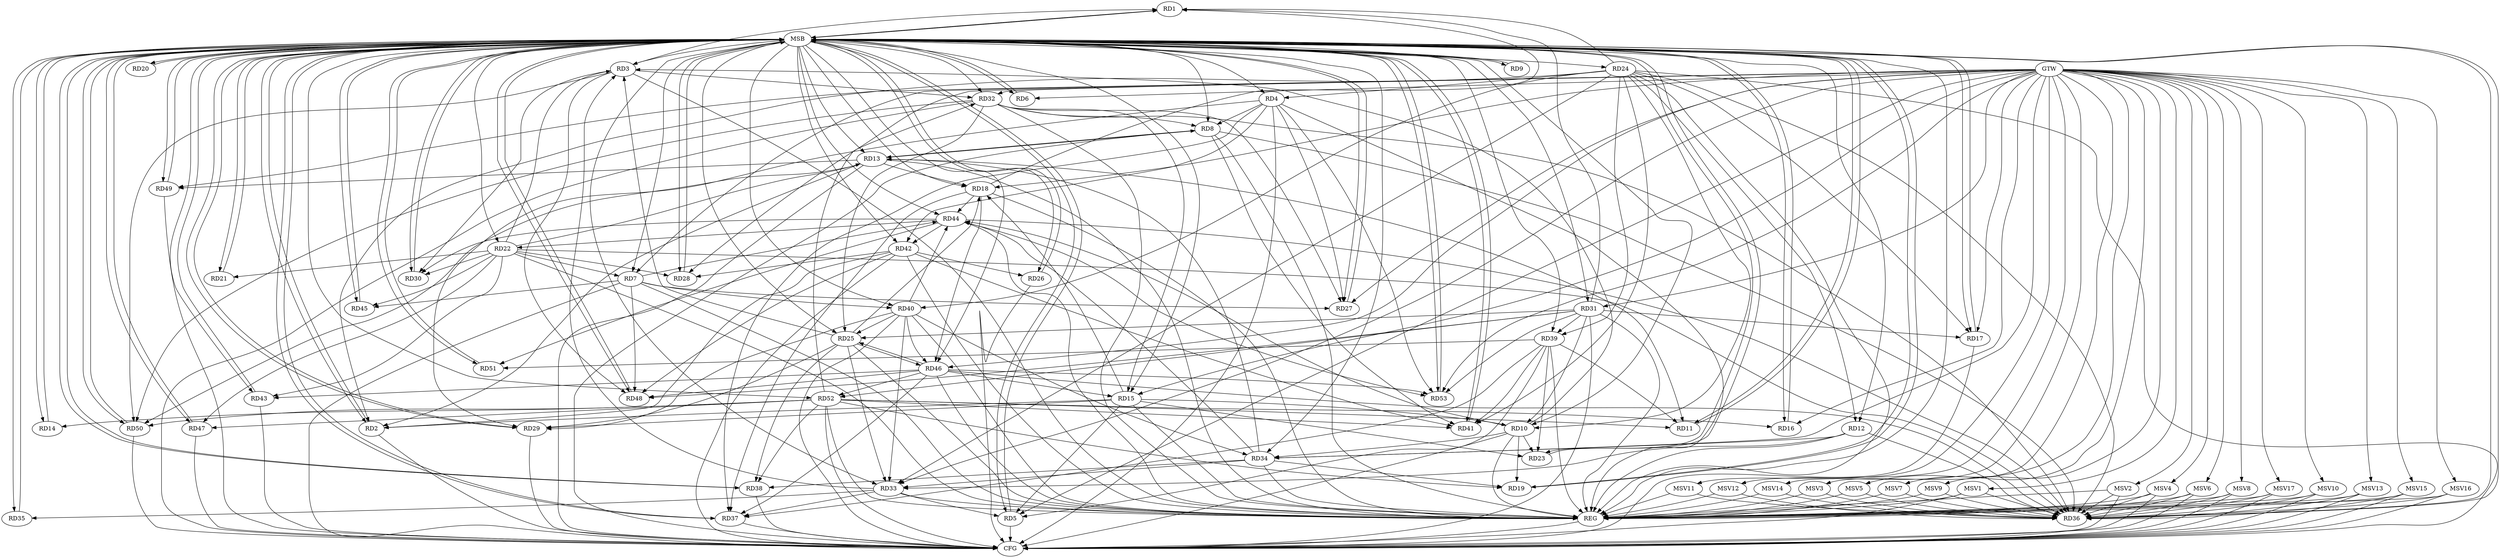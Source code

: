 strict digraph G {
  RD1 [ label="RD1" ];
  RD2 [ label="RD2" ];
  RD3 [ label="RD3" ];
  RD4 [ label="RD4" ];
  RD5 [ label="RD5" ];
  RD6 [ label="RD6" ];
  RD7 [ label="RD7" ];
  RD8 [ label="RD8" ];
  RD9 [ label="RD9" ];
  RD10 [ label="RD10" ];
  RD11 [ label="RD11" ];
  RD12 [ label="RD12" ];
  RD13 [ label="RD13" ];
  RD14 [ label="RD14" ];
  RD15 [ label="RD15" ];
  RD16 [ label="RD16" ];
  RD17 [ label="RD17" ];
  RD18 [ label="RD18" ];
  RD19 [ label="RD19" ];
  RD20 [ label="RD20" ];
  RD21 [ label="RD21" ];
  RD22 [ label="RD22" ];
  RD23 [ label="RD23" ];
  RD24 [ label="RD24" ];
  RD25 [ label="RD25" ];
  RD26 [ label="RD26" ];
  RD27 [ label="RD27" ];
  RD28 [ label="RD28" ];
  RD29 [ label="RD29" ];
  RD30 [ label="RD30" ];
  RD31 [ label="RD31" ];
  RD32 [ label="RD32" ];
  RD33 [ label="RD33" ];
  RD34 [ label="RD34" ];
  RD35 [ label="RD35" ];
  RD36 [ label="RD36" ];
  RD37 [ label="RD37" ];
  RD38 [ label="RD38" ];
  RD39 [ label="RD39" ];
  RD40 [ label="RD40" ];
  RD41 [ label="RD41" ];
  RD42 [ label="RD42" ];
  RD43 [ label="RD43" ];
  RD44 [ label="RD44" ];
  RD45 [ label="RD45" ];
  RD46 [ label="RD46" ];
  RD47 [ label="RD47" ];
  RD48 [ label="RD48" ];
  RD49 [ label="RD49" ];
  RD50 [ label="RD50" ];
  RD51 [ label="RD51" ];
  RD52 [ label="RD52" ];
  RD53 [ label="RD53" ];
  GTW [ label="GTW" ];
  REG [ label="REG" ];
  MSB [ label="MSB" ];
  CFG [ label="CFG" ];
  MSV1 [ label="MSV1" ];
  MSV2 [ label="MSV2" ];
  MSV3 [ label="MSV3" ];
  MSV4 [ label="MSV4" ];
  MSV5 [ label="MSV5" ];
  MSV6 [ label="MSV6" ];
  MSV7 [ label="MSV7" ];
  MSV8 [ label="MSV8" ];
  MSV9 [ label="MSV9" ];
  MSV10 [ label="MSV10" ];
  MSV11 [ label="MSV11" ];
  MSV12 [ label="MSV12" ];
  MSV13 [ label="MSV13" ];
  MSV14 [ label="MSV14" ];
  MSV15 [ label="MSV15" ];
  MSV16 [ label="MSV16" ];
  MSV17 [ label="MSV17" ];
  RD3 -> RD1;
  RD18 -> RD1;
  RD24 -> RD1;
  RD31 -> RD1;
  RD13 -> RD2;
  RD15 -> RD2;
  RD24 -> RD2;
  RD42 -> RD2;
  RD10 -> RD3;
  RD22 -> RD3;
  RD25 -> RD3;
  RD3 -> RD30;
  RD3 -> RD32;
  RD33 -> RD3;
  RD3 -> RD48;
  RD3 -> RD50;
  RD4 -> RD8;
  RD24 -> RD4;
  RD4 -> RD27;
  RD4 -> RD29;
  RD4 -> RD37;
  RD4 -> RD42;
  RD4 -> RD53;
  RD15 -> RD5;
  RD33 -> RD5;
  RD39 -> RD5;
  RD22 -> RD7;
  RD7 -> RD27;
  RD7 -> RD40;
  RD7 -> RD44;
  RD7 -> RD45;
  RD7 -> RD48;
  RD8 -> RD13;
  RD13 -> RD8;
  RD32 -> RD8;
  RD8 -> RD36;
  RD8 -> RD41;
  RD15 -> RD10;
  RD10 -> RD19;
  RD10 -> RD23;
  RD24 -> RD10;
  RD31 -> RD10;
  RD10 -> RD34;
  RD10 -> RD44;
  RD13 -> RD11;
  RD39 -> RD11;
  RD52 -> RD11;
  RD24 -> RD12;
  RD12 -> RD33;
  RD12 -> RD34;
  RD12 -> RD36;
  RD13 -> RD18;
  RD22 -> RD13;
  RD34 -> RD13;
  RD13 -> RD49;
  RD13 -> RD50;
  RD52 -> RD14;
  RD15 -> RD18;
  RD15 -> RD23;
  RD15 -> RD29;
  RD32 -> RD15;
  RD46 -> RD15;
  RD52 -> RD16;
  RD24 -> RD17;
  RD31 -> RD17;
  RD25 -> RD18;
  RD18 -> RD37;
  RD18 -> RD44;
  RD18 -> RD46;
  RD34 -> RD19;
  RD52 -> RD19;
  RD22 -> RD21;
  RD22 -> RD28;
  RD22 -> RD30;
  RD22 -> RD36;
  RD22 -> RD43;
  RD44 -> RD22;
  RD22 -> RD45;
  RD22 -> RD47;
  RD39 -> RD23;
  RD24 -> RD33;
  RD24 -> RD36;
  RD24 -> RD39;
  RD24 -> RD40;
  RD24 -> RD41;
  RD25 -> RD29;
  RD31 -> RD25;
  RD32 -> RD25;
  RD25 -> RD33;
  RD25 -> RD38;
  RD40 -> RD25;
  RD25 -> RD46;
  RD46 -> RD25;
  RD42 -> RD26;
  RD32 -> RD27;
  RD42 -> RD28;
  RD40 -> RD29;
  RD44 -> RD30;
  RD31 -> RD39;
  RD31 -> RD48;
  RD31 -> RD52;
  RD31 -> RD53;
  RD32 -> RD36;
  RD32 -> RD50;
  RD52 -> RD32;
  RD34 -> RD33;
  RD33 -> RD35;
  RD33 -> RD37;
  RD40 -> RD33;
  RD34 -> RD38;
  RD40 -> RD34;
  RD34 -> RD44;
  RD44 -> RD36;
  RD46 -> RD36;
  RD39 -> RD37;
  RD46 -> RD37;
  RD52 -> RD38;
  RD39 -> RD41;
  RD39 -> RD51;
  RD40 -> RD44;
  RD40 -> RD46;
  RD42 -> RD41;
  RD52 -> RD41;
  RD44 -> RD42;
  RD42 -> RD48;
  RD46 -> RD43;
  RD44 -> RD51;
  RD44 -> RD53;
  RD46 -> RD48;
  RD46 -> RD52;
  RD46 -> RD53;
  RD52 -> RD47;
  RD52 -> RD50;
  GTW -> RD32;
  GTW -> RD6;
  GTW -> RD7;
  GTW -> RD46;
  GTW -> RD15;
  GTW -> RD16;
  GTW -> RD27;
  GTW -> RD31;
  GTW -> RD49;
  GTW -> RD33;
  GTW -> RD5;
  GTW -> RD17;
  GTW -> RD34;
  GTW -> RD28;
  GTW -> RD53;
  GTW -> RD18;
  RD3 -> REG;
  RD4 -> REG;
  RD7 -> REG;
  RD8 -> REG;
  RD10 -> REG;
  RD12 -> REG;
  RD13 -> REG;
  RD15 -> REG;
  RD18 -> REG;
  RD22 -> REG;
  RD24 -> REG;
  RD25 -> REG;
  RD31 -> REG;
  RD32 -> REG;
  RD33 -> REG;
  RD34 -> REG;
  RD39 -> REG;
  RD40 -> REG;
  RD42 -> REG;
  RD44 -> REG;
  RD46 -> REG;
  RD52 -> REG;
  RD1 -> MSB;
  MSB -> RD10;
  MSB -> RD12;
  MSB -> RD37;
  MSB -> RD40;
  MSB -> RD53;
  MSB -> REG;
  RD2 -> MSB;
  MSB -> RD6;
  MSB -> RD14;
  MSB -> RD19;
  MSB -> RD21;
  MSB -> RD25;
  MSB -> RD29;
  RD5 -> MSB;
  MSB -> RD4;
  MSB -> RD26;
  MSB -> RD32;
  MSB -> RD35;
  MSB -> RD36;
  MSB -> RD38;
  MSB -> RD42;
  MSB -> RD47;
  RD6 -> MSB;
  MSB -> RD3;
  MSB -> RD45;
  MSB -> RD52;
  RD9 -> MSB;
  MSB -> RD15;
  MSB -> RD17;
  MSB -> RD24;
  RD11 -> MSB;
  MSB -> RD1;
  MSB -> RD30;
  MSB -> RD33;
  RD14 -> MSB;
  MSB -> RD20;
  MSB -> RD22;
  MSB -> RD27;
  MSB -> RD51;
  RD16 -> MSB;
  MSB -> RD7;
  MSB -> RD39;
  MSB -> RD50;
  RD17 -> MSB;
  RD19 -> MSB;
  RD20 -> MSB;
  RD21 -> MSB;
  MSB -> RD2;
  MSB -> RD31;
  MSB -> RD34;
  MSB -> RD44;
  MSB -> RD48;
  RD23 -> MSB;
  MSB -> RD43;
  RD26 -> MSB;
  RD27 -> MSB;
  MSB -> RD16;
  MSB -> RD28;
  RD28 -> MSB;
  MSB -> RD5;
  MSB -> RD9;
  MSB -> RD13;
  MSB -> RD23;
  RD29 -> MSB;
  MSB -> RD18;
  MSB -> RD46;
  RD30 -> MSB;
  RD35 -> MSB;
  RD36 -> MSB;
  RD37 -> MSB;
  RD38 -> MSB;
  RD41 -> MSB;
  MSB -> RD8;
  RD43 -> MSB;
  RD45 -> MSB;
  MSB -> RD11;
  RD47 -> MSB;
  RD48 -> MSB;
  RD49 -> MSB;
  RD50 -> MSB;
  MSB -> RD49;
  RD51 -> MSB;
  RD53 -> MSB;
  MSB -> RD41;
  RD49 -> CFG;
  RD10 -> CFG;
  RD13 -> CFG;
  RD26 -> CFG;
  RD52 -> CFG;
  RD47 -> CFG;
  RD24 -> CFG;
  RD37 -> CFG;
  RD42 -> CFG;
  RD31 -> CFG;
  RD17 -> CFG;
  RD2 -> CFG;
  RD7 -> CFG;
  RD8 -> CFG;
  RD38 -> CFG;
  RD40 -> CFG;
  RD5 -> CFG;
  RD29 -> CFG;
  RD50 -> CFG;
  RD4 -> CFG;
  RD32 -> CFG;
  RD43 -> CFG;
  REG -> CFG;
  MSV1 -> RD36;
  MSV2 -> RD36;
  MSV3 -> RD36;
  MSV4 -> RD36;
  MSV5 -> RD36;
  MSV6 -> RD36;
  MSV7 -> RD36;
  MSV8 -> RD36;
  MSV9 -> RD36;
  MSV10 -> RD36;
  GTW -> MSV1;
  MSV1 -> REG;
  MSV1 -> CFG;
  GTW -> MSV2;
  MSV2 -> REG;
  MSV2 -> CFG;
  GTW -> MSV3;
  MSV3 -> REG;
  GTW -> MSV4;
  MSV4 -> REG;
  MSV4 -> CFG;
  GTW -> MSV5;
  MSV5 -> REG;
  GTW -> MSV6;
  MSV6 -> REG;
  MSV6 -> CFG;
  GTW -> MSV7;
  MSV7 -> REG;
  GTW -> MSV8;
  MSV8 -> REG;
  MSV8 -> CFG;
  GTW -> MSV9;
  MSV9 -> REG;
  GTW -> MSV10;
  MSV10 -> REG;
  MSV10 -> CFG;
  MSV11 -> RD36;
  MSV12 -> RD36;
  MSV13 -> RD36;
  GTW -> MSV11;
  MSV11 -> REG;
  GTW -> MSV12;
  MSV12 -> REG;
  GTW -> MSV13;
  MSV13 -> REG;
  MSV13 -> CFG;
  MSV14 -> RD36;
  MSV15 -> RD36;
  GTW -> MSV14;
  MSV14 -> REG;
  GTW -> MSV15;
  MSV15 -> REG;
  MSV15 -> CFG;
  MSV16 -> RD36;
  MSV17 -> RD36;
  GTW -> MSV16;
  MSV16 -> REG;
  MSV16 -> CFG;
  GTW -> MSV17;
  MSV17 -> REG;
  MSV17 -> CFG;
}
